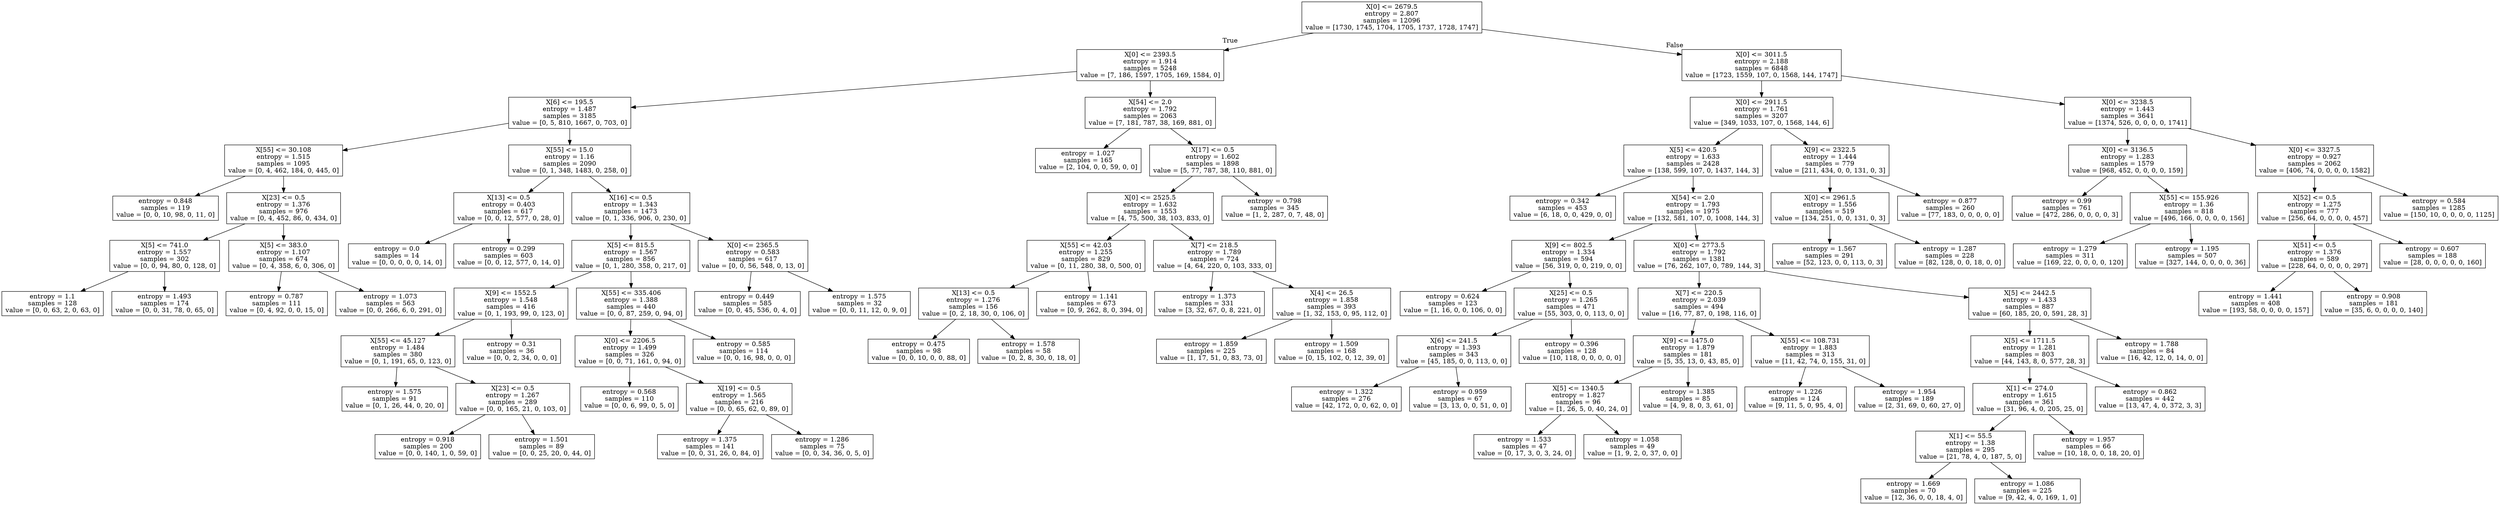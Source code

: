 digraph Tree {
node [shape=box] ;
0 [label="X[0] <= 2679.5\nentropy = 2.807\nsamples = 12096\nvalue = [1730, 1745, 1704, 1705, 1737, 1728, 1747]"] ;
1 [label="X[0] <= 2393.5\nentropy = 1.914\nsamples = 5248\nvalue = [7, 186, 1597, 1705, 169, 1584, 0]"] ;
0 -> 1 [labeldistance=2.5, labelangle=45, headlabel="True"] ;
5 [label="X[6] <= 195.5\nentropy = 1.487\nsamples = 3185\nvalue = [0, 5, 810, 1667, 0, 703, 0]"] ;
1 -> 5 ;
9 [label="X[55] <= 30.108\nentropy = 1.515\nsamples = 1095\nvalue = [0, 4, 462, 184, 0, 445, 0]"] ;
5 -> 9 ;
21 [label="entropy = 0.848\nsamples = 119\nvalue = [0, 0, 10, 98, 0, 11, 0]"] ;
9 -> 21 ;
22 [label="X[23] <= 0.5\nentropy = 1.376\nsamples = 976\nvalue = [0, 4, 452, 86, 0, 434, 0]"] ;
9 -> 22 ;
35 [label="X[5] <= 741.0\nentropy = 1.557\nsamples = 302\nvalue = [0, 0, 94, 80, 0, 128, 0]"] ;
22 -> 35 ;
53 [label="entropy = 1.1\nsamples = 128\nvalue = [0, 0, 63, 2, 0, 63, 0]"] ;
35 -> 53 ;
54 [label="entropy = 1.493\nsamples = 174\nvalue = [0, 0, 31, 78, 0, 65, 0]"] ;
35 -> 54 ;
36 [label="X[5] <= 383.0\nentropy = 1.107\nsamples = 674\nvalue = [0, 4, 358, 6, 0, 306, 0]"] ;
22 -> 36 ;
81 [label="entropy = 0.787\nsamples = 111\nvalue = [0, 4, 92, 0, 0, 15, 0]"] ;
36 -> 81 ;
82 [label="entropy = 1.073\nsamples = 563\nvalue = [0, 0, 266, 6, 0, 291, 0]"] ;
36 -> 82 ;
10 [label="X[55] <= 15.0\nentropy = 1.16\nsamples = 2090\nvalue = [0, 1, 348, 1483, 0, 258, 0]"] ;
5 -> 10 ;
25 [label="X[13] <= 0.5\nentropy = 0.403\nsamples = 617\nvalue = [0, 0, 12, 577, 0, 28, 0]"] ;
10 -> 25 ;
57 [label="entropy = 0.0\nsamples = 14\nvalue = [0, 0, 0, 0, 0, 14, 0]"] ;
25 -> 57 ;
58 [label="entropy = 0.299\nsamples = 603\nvalue = [0, 0, 12, 577, 0, 14, 0]"] ;
25 -> 58 ;
26 [label="X[16] <= 0.5\nentropy = 1.343\nsamples = 1473\nvalue = [0, 1, 336, 906, 0, 230, 0]"] ;
10 -> 26 ;
27 [label="X[5] <= 815.5\nentropy = 1.567\nsamples = 856\nvalue = [0, 1, 280, 358, 0, 217, 0]"] ;
26 -> 27 ;
47 [label="X[9] <= 1552.5\nentropy = 1.548\nsamples = 416\nvalue = [0, 1, 193, 99, 0, 123, 0]"] ;
27 -> 47 ;
55 [label="X[55] <= 45.127\nentropy = 1.484\nsamples = 380\nvalue = [0, 1, 191, 65, 0, 123, 0]"] ;
47 -> 55 ;
79 [label="entropy = 1.575\nsamples = 91\nvalue = [0, 1, 26, 44, 0, 20, 0]"] ;
55 -> 79 ;
80 [label="X[23] <= 0.5\nentropy = 1.267\nsamples = 289\nvalue = [0, 0, 165, 21, 0, 103, 0]"] ;
55 -> 80 ;
83 [label="entropy = 0.918\nsamples = 200\nvalue = [0, 0, 140, 1, 0, 59, 0]"] ;
80 -> 83 ;
84 [label="entropy = 1.501\nsamples = 89\nvalue = [0, 0, 25, 20, 0, 44, 0]"] ;
80 -> 84 ;
56 [label="entropy = 0.31\nsamples = 36\nvalue = [0, 0, 2, 34, 0, 0, 0]"] ;
47 -> 56 ;
48 [label="X[55] <= 335.406\nentropy = 1.388\nsamples = 440\nvalue = [0, 0, 87, 259, 0, 94, 0]"] ;
27 -> 48 ;
75 [label="X[0] <= 2206.5\nentropy = 1.499\nsamples = 326\nvalue = [0, 0, 71, 161, 0, 94, 0]"] ;
48 -> 75 ;
77 [label="entropy = 0.568\nsamples = 110\nvalue = [0, 0, 6, 99, 0, 5, 0]"] ;
75 -> 77 ;
78 [label="X[19] <= 0.5\nentropy = 1.565\nsamples = 216\nvalue = [0, 0, 65, 62, 0, 89, 0]"] ;
75 -> 78 ;
87 [label="entropy = 1.375\nsamples = 141\nvalue = [0, 0, 31, 26, 0, 84, 0]"] ;
78 -> 87 ;
88 [label="entropy = 1.286\nsamples = 75\nvalue = [0, 0, 34, 36, 0, 5, 0]"] ;
78 -> 88 ;
76 [label="entropy = 0.585\nsamples = 114\nvalue = [0, 0, 16, 98, 0, 0, 0]"] ;
48 -> 76 ;
28 [label="X[0] <= 2365.5\nentropy = 0.583\nsamples = 617\nvalue = [0, 0, 56, 548, 0, 13, 0]"] ;
26 -> 28 ;
95 [label="entropy = 0.449\nsamples = 585\nvalue = [0, 0, 45, 536, 0, 4, 0]"] ;
28 -> 95 ;
96 [label="entropy = 1.575\nsamples = 32\nvalue = [0, 0, 11, 12, 0, 9, 0]"] ;
28 -> 96 ;
6 [label="X[54] <= 2.0\nentropy = 1.792\nsamples = 2063\nvalue = [7, 181, 787, 38, 169, 881, 0]"] ;
1 -> 6 ;
13 [label="entropy = 1.027\nsamples = 165\nvalue = [2, 104, 0, 0, 59, 0, 0]"] ;
6 -> 13 ;
14 [label="X[17] <= 0.5\nentropy = 1.602\nsamples = 1898\nvalue = [5, 77, 787, 38, 110, 881, 0]"] ;
6 -> 14 ;
19 [label="X[0] <= 2525.5\nentropy = 1.632\nsamples = 1553\nvalue = [4, 75, 500, 38, 103, 833, 0]"] ;
14 -> 19 ;
23 [label="X[55] <= 42.03\nentropy = 1.255\nsamples = 829\nvalue = [0, 11, 280, 38, 0, 500, 0]"] ;
19 -> 23 ;
51 [label="X[13] <= 0.5\nentropy = 1.276\nsamples = 156\nvalue = [0, 2, 18, 30, 0, 106, 0]"] ;
23 -> 51 ;
67 [label="entropy = 0.475\nsamples = 98\nvalue = [0, 0, 10, 0, 0, 88, 0]"] ;
51 -> 67 ;
68 [label="entropy = 1.578\nsamples = 58\nvalue = [0, 2, 8, 30, 0, 18, 0]"] ;
51 -> 68 ;
52 [label="entropy = 1.141\nsamples = 673\nvalue = [0, 9, 262, 8, 0, 394, 0]"] ;
23 -> 52 ;
24 [label="X[7] <= 218.5\nentropy = 1.789\nsamples = 724\nvalue = [4, 64, 220, 0, 103, 333, 0]"] ;
19 -> 24 ;
39 [label="entropy = 1.373\nsamples = 331\nvalue = [3, 32, 67, 0, 8, 221, 0]"] ;
24 -> 39 ;
40 [label="X[4] <= 26.5\nentropy = 1.858\nsamples = 393\nvalue = [1, 32, 153, 0, 95, 112, 0]"] ;
24 -> 40 ;
69 [label="entropy = 1.859\nsamples = 225\nvalue = [1, 17, 51, 0, 83, 73, 0]"] ;
40 -> 69 ;
70 [label="entropy = 1.509\nsamples = 168\nvalue = [0, 15, 102, 0, 12, 39, 0]"] ;
40 -> 70 ;
20 [label="entropy = 0.798\nsamples = 345\nvalue = [1, 2, 287, 0, 7, 48, 0]"] ;
14 -> 20 ;
2 [label="X[0] <= 3011.5\nentropy = 2.188\nsamples = 6848\nvalue = [1723, 1559, 107, 0, 1568, 144, 1747]"] ;
0 -> 2 [labeldistance=2.5, labelangle=-45, headlabel="False"] ;
3 [label="X[0] <= 2911.5\nentropy = 1.761\nsamples = 3207\nvalue = [349, 1033, 107, 0, 1568, 144, 6]"] ;
2 -> 3 ;
11 [label="X[5] <= 420.5\nentropy = 1.633\nsamples = 2428\nvalue = [138, 599, 107, 0, 1437, 144, 3]"] ;
3 -> 11 ;
15 [label="entropy = 0.342\nsamples = 453\nvalue = [6, 18, 0, 0, 429, 0, 0]"] ;
11 -> 15 ;
16 [label="X[54] <= 2.0\nentropy = 1.793\nsamples = 1975\nvalue = [132, 581, 107, 0, 1008, 144, 3]"] ;
11 -> 16 ;
17 [label="X[9] <= 802.5\nentropy = 1.334\nsamples = 594\nvalue = [56, 319, 0, 0, 219, 0, 0]"] ;
16 -> 17 ;
37 [label="entropy = 0.624\nsamples = 123\nvalue = [1, 16, 0, 0, 106, 0, 0]"] ;
17 -> 37 ;
38 [label="X[25] <= 0.5\nentropy = 1.265\nsamples = 471\nvalue = [55, 303, 0, 0, 113, 0, 0]"] ;
17 -> 38 ;
61 [label="X[6] <= 241.5\nentropy = 1.393\nsamples = 343\nvalue = [45, 185, 0, 0, 113, 0, 0]"] ;
38 -> 61 ;
85 [label="entropy = 1.322\nsamples = 276\nvalue = [42, 172, 0, 0, 62, 0, 0]"] ;
61 -> 85 ;
86 [label="entropy = 0.959\nsamples = 67\nvalue = [3, 13, 0, 0, 51, 0, 0]"] ;
61 -> 86 ;
62 [label="entropy = 0.396\nsamples = 128\nvalue = [10, 118, 0, 0, 0, 0, 0]"] ;
38 -> 62 ;
18 [label="X[0] <= 2773.5\nentropy = 1.792\nsamples = 1381\nvalue = [76, 262, 107, 0, 789, 144, 3]"] ;
16 -> 18 ;
29 [label="X[7] <= 220.5\nentropy = 2.039\nsamples = 494\nvalue = [16, 77, 87, 0, 198, 116, 0]"] ;
18 -> 29 ;
49 [label="X[9] <= 1475.0\nentropy = 1.879\nsamples = 181\nvalue = [5, 35, 13, 0, 43, 85, 0]"] ;
29 -> 49 ;
89 [label="X[5] <= 1340.5\nentropy = 1.827\nsamples = 96\nvalue = [1, 26, 5, 0, 40, 24, 0]"] ;
49 -> 89 ;
91 [label="entropy = 1.533\nsamples = 47\nvalue = [0, 17, 3, 0, 3, 24, 0]"] ;
89 -> 91 ;
92 [label="entropy = 1.058\nsamples = 49\nvalue = [1, 9, 2, 0, 37, 0, 0]"] ;
89 -> 92 ;
90 [label="entropy = 1.385\nsamples = 85\nvalue = [4, 9, 8, 0, 3, 61, 0]"] ;
49 -> 90 ;
50 [label="X[55] <= 108.731\nentropy = 1.883\nsamples = 313\nvalue = [11, 42, 74, 0, 155, 31, 0]"] ;
29 -> 50 ;
59 [label="entropy = 1.226\nsamples = 124\nvalue = [9, 11, 5, 0, 95, 4, 0]"] ;
50 -> 59 ;
60 [label="entropy = 1.954\nsamples = 189\nvalue = [2, 31, 69, 0, 60, 27, 0]"] ;
50 -> 60 ;
30 [label="X[5] <= 2442.5\nentropy = 1.433\nsamples = 887\nvalue = [60, 185, 20, 0, 591, 28, 3]"] ;
18 -> 30 ;
43 [label="X[5] <= 1711.5\nentropy = 1.281\nsamples = 803\nvalue = [44, 143, 8, 0, 577, 28, 3]"] ;
30 -> 43 ;
65 [label="X[1] <= 274.0\nentropy = 1.615\nsamples = 361\nvalue = [31, 96, 4, 0, 205, 25, 0]"] ;
43 -> 65 ;
93 [label="X[1] <= 55.5\nentropy = 1.38\nsamples = 295\nvalue = [21, 78, 4, 0, 187, 5, 0]"] ;
65 -> 93 ;
97 [label="entropy = 1.669\nsamples = 70\nvalue = [12, 36, 0, 0, 18, 4, 0]"] ;
93 -> 97 ;
98 [label="entropy = 1.086\nsamples = 225\nvalue = [9, 42, 4, 0, 169, 1, 0]"] ;
93 -> 98 ;
94 [label="entropy = 1.957\nsamples = 66\nvalue = [10, 18, 0, 0, 18, 20, 0]"] ;
65 -> 94 ;
66 [label="entropy = 0.862\nsamples = 442\nvalue = [13, 47, 4, 0, 372, 3, 3]"] ;
43 -> 66 ;
44 [label="entropy = 1.788\nsamples = 84\nvalue = [16, 42, 12, 0, 14, 0, 0]"] ;
30 -> 44 ;
12 [label="X[9] <= 2322.5\nentropy = 1.444\nsamples = 779\nvalue = [211, 434, 0, 0, 131, 0, 3]"] ;
3 -> 12 ;
45 [label="X[0] <= 2961.5\nentropy = 1.556\nsamples = 519\nvalue = [134, 251, 0, 0, 131, 0, 3]"] ;
12 -> 45 ;
73 [label="entropy = 1.567\nsamples = 291\nvalue = [52, 123, 0, 0, 113, 0, 3]"] ;
45 -> 73 ;
74 [label="entropy = 1.287\nsamples = 228\nvalue = [82, 128, 0, 0, 18, 0, 0]"] ;
45 -> 74 ;
46 [label="entropy = 0.877\nsamples = 260\nvalue = [77, 183, 0, 0, 0, 0, 0]"] ;
12 -> 46 ;
4 [label="X[0] <= 3238.5\nentropy = 1.443\nsamples = 3641\nvalue = [1374, 526, 0, 0, 0, 0, 1741]"] ;
2 -> 4 ;
7 [label="X[0] <= 3136.5\nentropy = 1.283\nsamples = 1579\nvalue = [968, 452, 0, 0, 0, 0, 159]"] ;
4 -> 7 ;
33 [label="entropy = 0.99\nsamples = 761\nvalue = [472, 286, 0, 0, 0, 0, 3]"] ;
7 -> 33 ;
34 [label="X[55] <= 155.926\nentropy = 1.36\nsamples = 818\nvalue = [496, 166, 0, 0, 0, 0, 156]"] ;
7 -> 34 ;
41 [label="entropy = 1.279\nsamples = 311\nvalue = [169, 22, 0, 0, 0, 0, 120]"] ;
34 -> 41 ;
42 [label="entropy = 1.195\nsamples = 507\nvalue = [327, 144, 0, 0, 0, 0, 36]"] ;
34 -> 42 ;
8 [label="X[0] <= 3327.5\nentropy = 0.927\nsamples = 2062\nvalue = [406, 74, 0, 0, 0, 0, 1582]"] ;
4 -> 8 ;
31 [label="X[52] <= 0.5\nentropy = 1.275\nsamples = 777\nvalue = [256, 64, 0, 0, 0, 0, 457]"] ;
8 -> 31 ;
63 [label="X[51] <= 0.5\nentropy = 1.376\nsamples = 589\nvalue = [228, 64, 0, 0, 0, 0, 297]"] ;
31 -> 63 ;
71 [label="entropy = 1.441\nsamples = 408\nvalue = [193, 58, 0, 0, 0, 0, 157]"] ;
63 -> 71 ;
72 [label="entropy = 0.908\nsamples = 181\nvalue = [35, 6, 0, 0, 0, 0, 140]"] ;
63 -> 72 ;
64 [label="entropy = 0.607\nsamples = 188\nvalue = [28, 0, 0, 0, 0, 0, 160]"] ;
31 -> 64 ;
32 [label="entropy = 0.584\nsamples = 1285\nvalue = [150, 10, 0, 0, 0, 0, 1125]"] ;
8 -> 32 ;
}